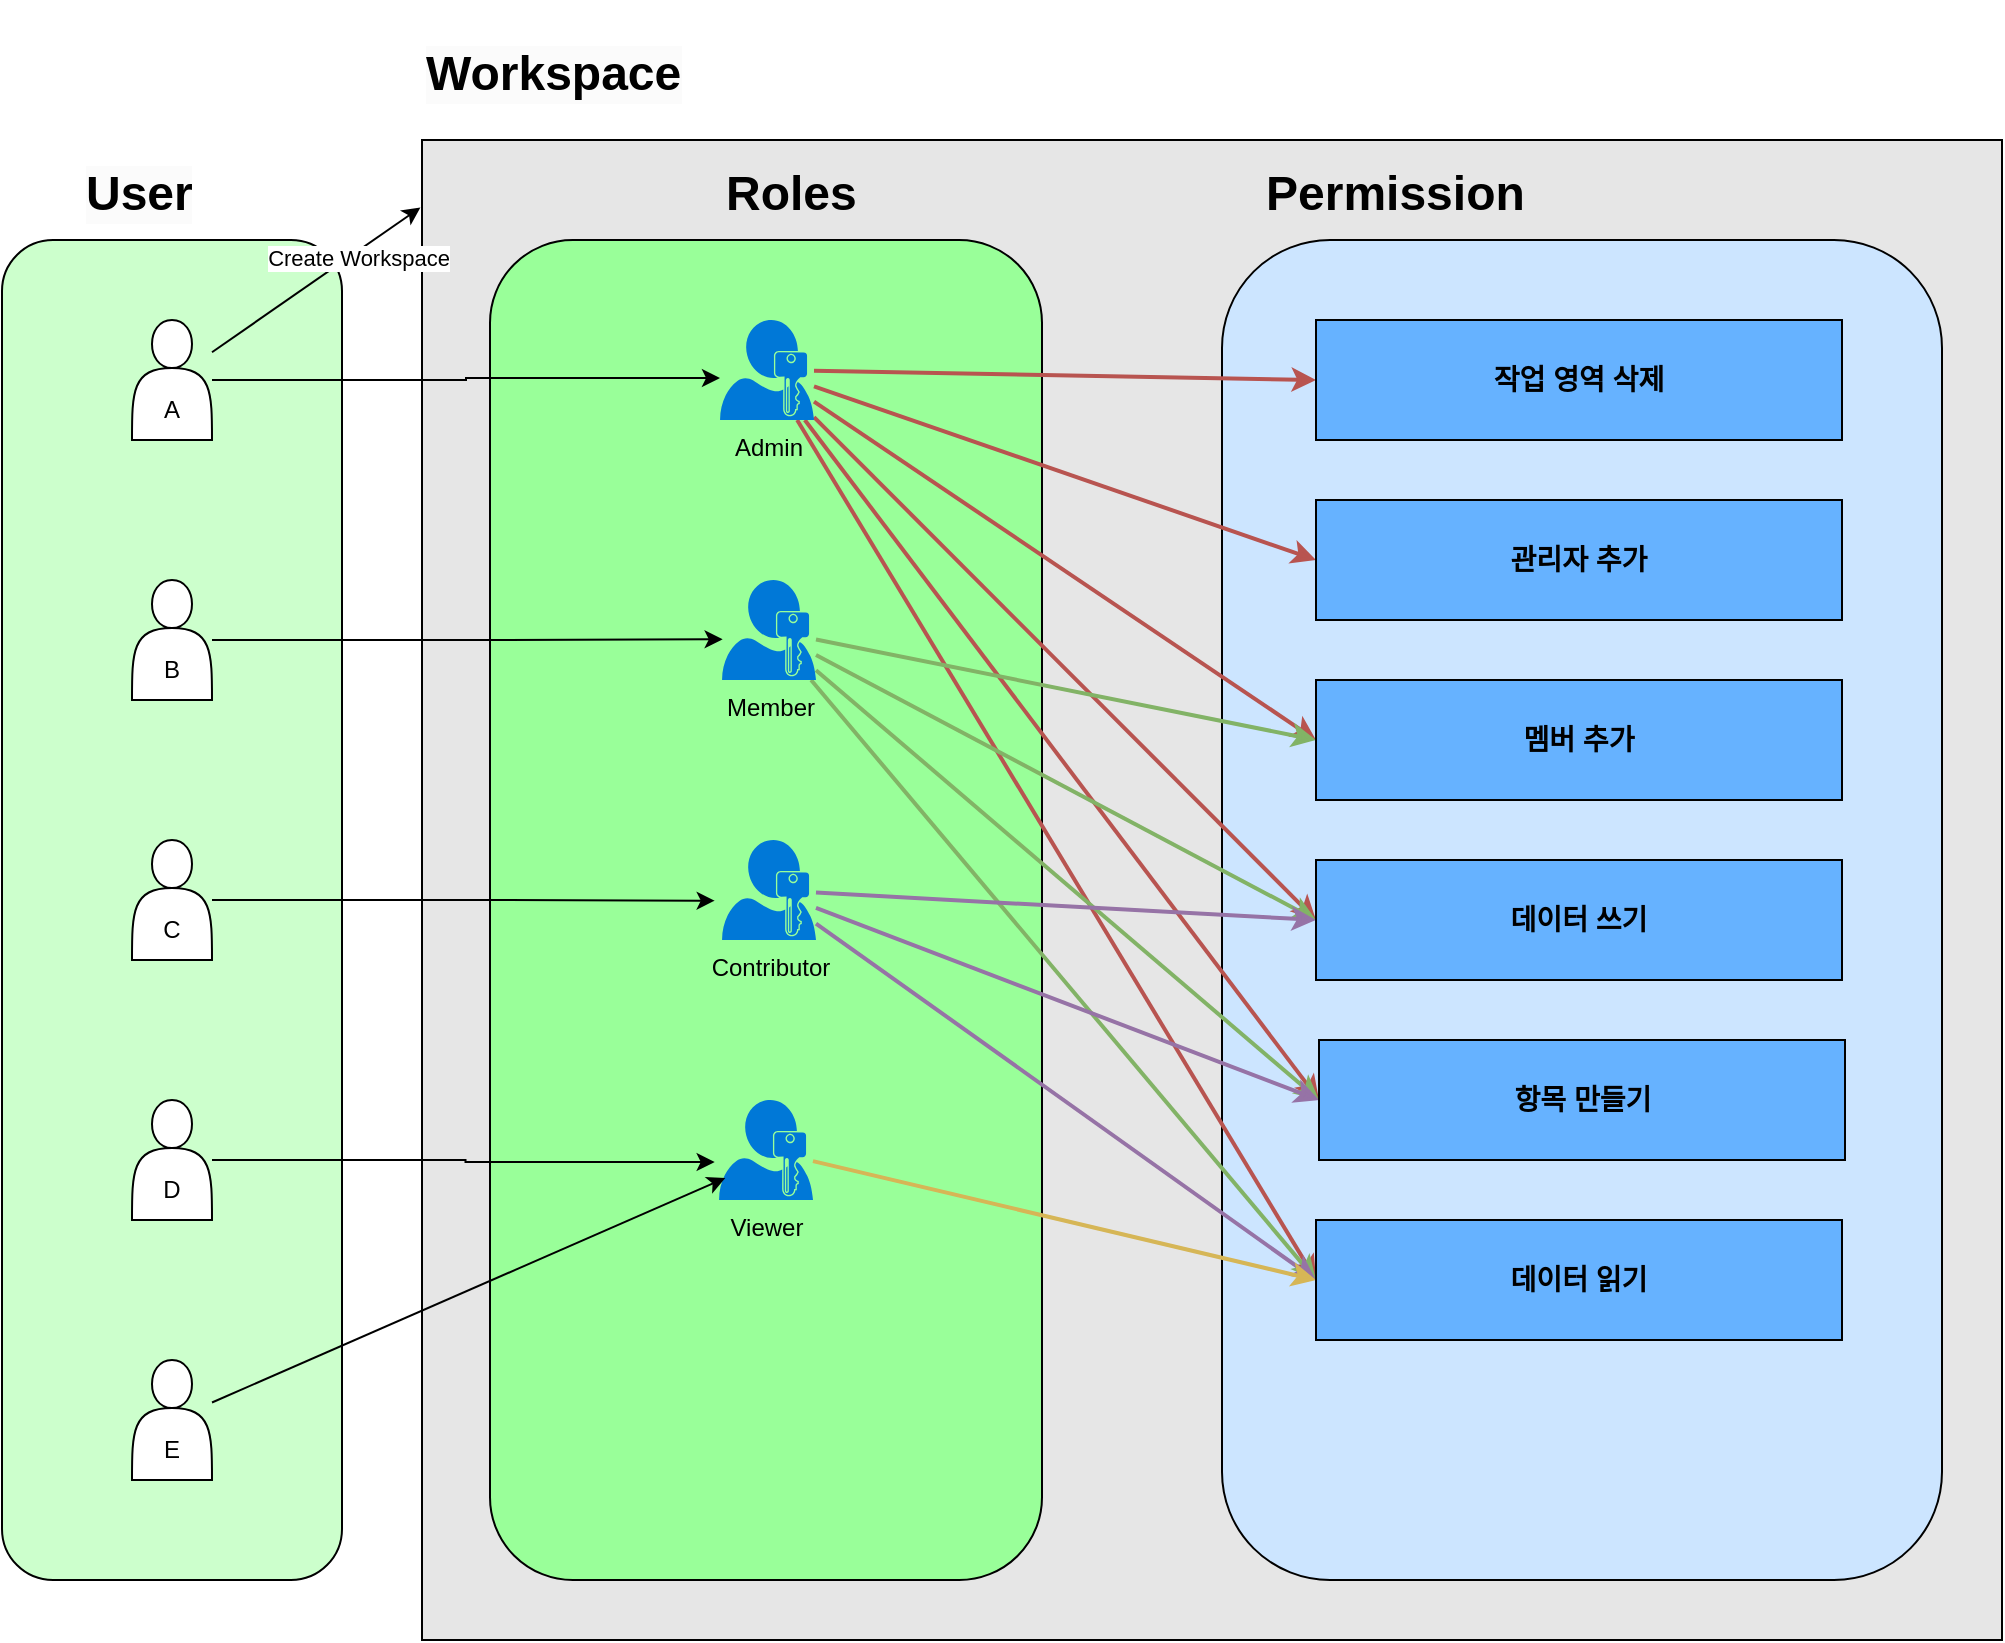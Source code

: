 <mxfile version="24.7.5">
  <diagram id="C5RBs43oDa-KdzZeNtuy" name="Page-1">
    <mxGraphModel dx="1055" dy="2664" grid="1" gridSize="10" guides="1" tooltips="1" connect="1" arrows="1" fold="1" page="1" pageScale="1" pageWidth="827" pageHeight="1169" math="0" shadow="0">
      <root>
        <mxCell id="WIyWlLk6GJQsqaUBKTNV-0" />
        <mxCell id="WIyWlLk6GJQsqaUBKTNV-1" parent="WIyWlLk6GJQsqaUBKTNV-0" />
        <mxCell id="01DJWnZgURoAhNYo8FKA-139" value="" style="rounded=0;whiteSpace=wrap;html=1;fillColor=#E6E6E6;" vertex="1" parent="WIyWlLk6GJQsqaUBKTNV-1">
          <mxGeometry x="210" y="30" width="790" height="750" as="geometry" />
        </mxCell>
        <mxCell id="01DJWnZgURoAhNYo8FKA-58" value="&lt;h1 style=&quot;forced-color-adjust: none; color: rgb(0, 0, 0); font-family: Helvetica; font-style: normal; font-variant-ligatures: normal; font-variant-caps: normal; letter-spacing: normal; orphans: 2; text-align: center; text-indent: 0px; text-transform: none; widows: 2; word-spacing: 0px; -webkit-text-stroke-width: 0px; white-space: normal; background-color: rgb(251, 251, 251); text-decoration-thickness: initial; text-decoration-style: initial; text-decoration-color: initial;&quot;&gt;User&lt;/h1&gt;" style="text;whiteSpace=wrap;html=1;" vertex="1" parent="WIyWlLk6GJQsqaUBKTNV-1">
          <mxGeometry x="40" y="20" width="160" height="80" as="geometry" />
        </mxCell>
        <mxCell id="01DJWnZgURoAhNYo8FKA-59" value="&lt;h1 style=&quot;forced-color-adjust: none; color: rgb(0, 0, 0); font-family: Helvetica; font-style: normal; font-variant-ligatures: normal; font-variant-caps: normal; letter-spacing: normal; orphans: 2; text-align: center; text-indent: 0px; text-transform: none; widows: 2; word-spacing: 0px; -webkit-text-stroke-width: 0px; white-space: normal; text-decoration-thickness: initial; text-decoration-style: initial; text-decoration-color: initial;&quot;&gt;Roles&lt;/h1&gt;" style="text;whiteSpace=wrap;html=1;" vertex="1" parent="WIyWlLk6GJQsqaUBKTNV-1">
          <mxGeometry x="360" y="20" width="160" height="80" as="geometry" />
        </mxCell>
        <mxCell id="01DJWnZgURoAhNYo8FKA-60" value="&lt;h1 style=&quot;forced-color-adjust: none; color: rgb(0, 0, 0); font-family: Helvetica; font-style: normal; font-variant-ligatures: normal; font-variant-caps: normal; letter-spacing: normal; orphans: 2; text-align: center; text-indent: 0px; text-transform: none; widows: 2; word-spacing: 0px; -webkit-text-stroke-width: 0px; white-space: normal; text-decoration-thickness: initial; text-decoration-style: initial; text-decoration-color: initial;&quot;&gt;Permission&lt;/h1&gt;" style="text;whiteSpace=wrap;html=1;" vertex="1" parent="WIyWlLk6GJQsqaUBKTNV-1">
          <mxGeometry x="630" y="20" width="160" height="80" as="geometry" />
        </mxCell>
        <mxCell id="01DJWnZgURoAhNYo8FKA-63" value="" style="rounded=1;whiteSpace=wrap;html=1;fillColor=#CCFFCC;" vertex="1" parent="WIyWlLk6GJQsqaUBKTNV-1">
          <mxGeometry y="80" width="170" height="670" as="geometry" />
        </mxCell>
        <mxCell id="01DJWnZgURoAhNYo8FKA-64" value="" style="rounded=1;whiteSpace=wrap;html=1;fillColor=#99FF99;" vertex="1" parent="WIyWlLk6GJQsqaUBKTNV-1">
          <mxGeometry x="244" y="80" width="276" height="670" as="geometry" />
        </mxCell>
        <mxCell id="01DJWnZgURoAhNYo8FKA-65" value="" style="rounded=1;whiteSpace=wrap;html=1;fillColor=#CCE5FF;" vertex="1" parent="WIyWlLk6GJQsqaUBKTNV-1">
          <mxGeometry x="610" y="80" width="360" height="670" as="geometry" />
        </mxCell>
        <mxCell id="01DJWnZgURoAhNYo8FKA-66" value="&lt;div&gt;&lt;br&gt;&lt;/div&gt;&lt;div&gt;&lt;br&gt;&lt;/div&gt;&lt;div&gt;A&lt;/div&gt;" style="shape=actor;whiteSpace=wrap;html=1;" vertex="1" parent="WIyWlLk6GJQsqaUBKTNV-1">
          <mxGeometry x="65" y="120" width="40" height="60" as="geometry" />
        </mxCell>
        <mxCell id="01DJWnZgURoAhNYo8FKA-67" value="&lt;div&gt;&lt;br&gt;&lt;/div&gt;&lt;div&gt;&lt;br&gt;&lt;/div&gt;&lt;div&gt;B&lt;/div&gt;" style="shape=actor;whiteSpace=wrap;html=1;" vertex="1" parent="WIyWlLk6GJQsqaUBKTNV-1">
          <mxGeometry x="65" y="250" width="40" height="60" as="geometry" />
        </mxCell>
        <mxCell id="01DJWnZgURoAhNYo8FKA-68" value="&lt;div&gt;&lt;br&gt;&lt;/div&gt;&lt;div&gt;&lt;br&gt;&lt;/div&gt;&lt;div&gt;C&lt;/div&gt;" style="shape=actor;whiteSpace=wrap;html=1;" vertex="1" parent="WIyWlLk6GJQsqaUBKTNV-1">
          <mxGeometry x="65" y="380" width="40" height="60" as="geometry" />
        </mxCell>
        <mxCell id="01DJWnZgURoAhNYo8FKA-69" value="&lt;div&gt;&lt;br&gt;&lt;/div&gt;&lt;div&gt;&lt;br&gt;&lt;/div&gt;&lt;div&gt;D&lt;/div&gt;" style="shape=actor;whiteSpace=wrap;html=1;" vertex="1" parent="WIyWlLk6GJQsqaUBKTNV-1">
          <mxGeometry x="65" y="510" width="40" height="60" as="geometry" />
        </mxCell>
        <mxCell id="01DJWnZgURoAhNYo8FKA-79" style="rounded=0;orthogonalLoop=1;jettySize=auto;html=1;strokeColor=none;" edge="1" parent="WIyWlLk6GJQsqaUBKTNV-1" source="01DJWnZgURoAhNYo8FKA-70" target="01DJWnZgURoAhNYo8FKA-74">
          <mxGeometry relative="1" as="geometry" />
        </mxCell>
        <mxCell id="01DJWnZgURoAhNYo8FKA-70" value="&lt;div&gt;&lt;br&gt;&lt;/div&gt;&lt;div&gt;&lt;br&gt;&lt;/div&gt;&lt;div&gt;E&lt;/div&gt;" style="shape=actor;whiteSpace=wrap;html=1;" vertex="1" parent="WIyWlLk6GJQsqaUBKTNV-1">
          <mxGeometry x="65" y="640" width="40" height="60" as="geometry" />
        </mxCell>
        <mxCell id="01DJWnZgURoAhNYo8FKA-121" style="rounded=0;orthogonalLoop=1;jettySize=auto;html=1;entryX=0;entryY=0.5;entryDx=0;entryDy=0;fillColor=#f8cecc;strokeColor=#b85450;strokeWidth=2;" edge="1" parent="WIyWlLk6GJQsqaUBKTNV-1" source="01DJWnZgURoAhNYo8FKA-71" target="01DJWnZgURoAhNYo8FKA-113">
          <mxGeometry relative="1" as="geometry" />
        </mxCell>
        <mxCell id="01DJWnZgURoAhNYo8FKA-122" style="rounded=0;orthogonalLoop=1;jettySize=auto;html=1;entryX=0;entryY=0.5;entryDx=0;entryDy=0;fillColor=#f8cecc;strokeColor=#b85450;strokeWidth=2;" edge="1" parent="WIyWlLk6GJQsqaUBKTNV-1" source="01DJWnZgURoAhNYo8FKA-71" target="01DJWnZgURoAhNYo8FKA-115">
          <mxGeometry relative="1" as="geometry" />
        </mxCell>
        <mxCell id="01DJWnZgURoAhNYo8FKA-123" style="rounded=0;orthogonalLoop=1;jettySize=auto;html=1;entryX=0;entryY=0.5;entryDx=0;entryDy=0;fillColor=#f8cecc;strokeColor=#b85450;strokeWidth=2;" edge="1" parent="WIyWlLk6GJQsqaUBKTNV-1" source="01DJWnZgURoAhNYo8FKA-71" target="01DJWnZgURoAhNYo8FKA-116">
          <mxGeometry relative="1" as="geometry" />
        </mxCell>
        <mxCell id="01DJWnZgURoAhNYo8FKA-124" style="rounded=0;orthogonalLoop=1;jettySize=auto;html=1;entryX=0;entryY=0.5;entryDx=0;entryDy=0;fillColor=#f8cecc;strokeColor=#b85450;strokeWidth=2;" edge="1" parent="WIyWlLk6GJQsqaUBKTNV-1" source="01DJWnZgURoAhNYo8FKA-71" target="01DJWnZgURoAhNYo8FKA-117">
          <mxGeometry relative="1" as="geometry" />
        </mxCell>
        <mxCell id="01DJWnZgURoAhNYo8FKA-125" style="rounded=0;orthogonalLoop=1;jettySize=auto;html=1;entryX=0;entryY=0.5;entryDx=0;entryDy=0;fillColor=#f8cecc;strokeColor=#b85450;strokeWidth=2;" edge="1" parent="WIyWlLk6GJQsqaUBKTNV-1" source="01DJWnZgURoAhNYo8FKA-71" target="01DJWnZgURoAhNYo8FKA-118">
          <mxGeometry relative="1" as="geometry" />
        </mxCell>
        <mxCell id="01DJWnZgURoAhNYo8FKA-126" style="rounded=0;orthogonalLoop=1;jettySize=auto;html=1;entryX=0;entryY=0.5;entryDx=0;entryDy=0;fillColor=#f8cecc;strokeColor=#b85450;strokeWidth=2;" edge="1" parent="WIyWlLk6GJQsqaUBKTNV-1" source="01DJWnZgURoAhNYo8FKA-71" target="01DJWnZgURoAhNYo8FKA-119">
          <mxGeometry relative="1" as="geometry" />
        </mxCell>
        <mxCell id="01DJWnZgURoAhNYo8FKA-71" value="&lt;div&gt;Admin&lt;/div&gt;" style="sketch=0;aspect=fixed;pointerEvents=1;shadow=0;dashed=0;html=1;strokeColor=none;labelPosition=center;verticalLabelPosition=bottom;verticalAlign=top;align=center;shape=mxgraph.mscae.enterprise.user_permissions;fillColor=#0078D7;" vertex="1" parent="WIyWlLk6GJQsqaUBKTNV-1">
          <mxGeometry x="359" y="120" width="47" height="50" as="geometry" />
        </mxCell>
        <mxCell id="01DJWnZgURoAhNYo8FKA-127" style="rounded=0;orthogonalLoop=1;jettySize=auto;html=1;entryX=0;entryY=0.5;entryDx=0;entryDy=0;fillColor=#d5e8d4;strokeColor=#82b366;strokeWidth=2;" edge="1" parent="WIyWlLk6GJQsqaUBKTNV-1" source="01DJWnZgURoAhNYo8FKA-72" target="01DJWnZgURoAhNYo8FKA-116">
          <mxGeometry relative="1" as="geometry" />
        </mxCell>
        <mxCell id="01DJWnZgURoAhNYo8FKA-128" style="rounded=0;orthogonalLoop=1;jettySize=auto;html=1;entryX=0;entryY=0.5;entryDx=0;entryDy=0;fillColor=#d5e8d4;strokeColor=#82b366;strokeWidth=2;" edge="1" parent="WIyWlLk6GJQsqaUBKTNV-1" source="01DJWnZgURoAhNYo8FKA-72" target="01DJWnZgURoAhNYo8FKA-117">
          <mxGeometry relative="1" as="geometry" />
        </mxCell>
        <mxCell id="01DJWnZgURoAhNYo8FKA-129" style="rounded=0;orthogonalLoop=1;jettySize=auto;html=1;entryX=0;entryY=0.5;entryDx=0;entryDy=0;fillColor=#d5e8d4;strokeColor=#82b366;strokeWidth=2;" edge="1" parent="WIyWlLk6GJQsqaUBKTNV-1" source="01DJWnZgURoAhNYo8FKA-72" target="01DJWnZgURoAhNYo8FKA-118">
          <mxGeometry relative="1" as="geometry" />
        </mxCell>
        <mxCell id="01DJWnZgURoAhNYo8FKA-130" style="rounded=0;orthogonalLoop=1;jettySize=auto;html=1;entryX=0;entryY=0.5;entryDx=0;entryDy=0;fillColor=#d5e8d4;strokeColor=#82b366;strokeWidth=2;" edge="1" parent="WIyWlLk6GJQsqaUBKTNV-1" source="01DJWnZgURoAhNYo8FKA-72" target="01DJWnZgURoAhNYo8FKA-119">
          <mxGeometry relative="1" as="geometry" />
        </mxCell>
        <mxCell id="01DJWnZgURoAhNYo8FKA-72" value="Member" style="sketch=0;aspect=fixed;pointerEvents=1;shadow=0;dashed=0;html=1;strokeColor=none;labelPosition=center;verticalLabelPosition=bottom;verticalAlign=top;align=center;shape=mxgraph.mscae.enterprise.user_permissions;fillColor=#0078D7;" vertex="1" parent="WIyWlLk6GJQsqaUBKTNV-1">
          <mxGeometry x="360" y="250" width="47" height="50" as="geometry" />
        </mxCell>
        <mxCell id="01DJWnZgURoAhNYo8FKA-131" style="rounded=0;orthogonalLoop=1;jettySize=auto;html=1;entryX=0;entryY=0.5;entryDx=0;entryDy=0;fillColor=#e1d5e7;strokeColor=#9673a6;strokeWidth=2;" edge="1" parent="WIyWlLk6GJQsqaUBKTNV-1" source="01DJWnZgURoAhNYo8FKA-73" target="01DJWnZgURoAhNYo8FKA-117">
          <mxGeometry relative="1" as="geometry" />
        </mxCell>
        <mxCell id="01DJWnZgURoAhNYo8FKA-132" style="rounded=0;orthogonalLoop=1;jettySize=auto;html=1;entryX=0;entryY=0.5;entryDx=0;entryDy=0;fillColor=#e1d5e7;strokeColor=#9673a6;strokeWidth=2;" edge="1" parent="WIyWlLk6GJQsqaUBKTNV-1" source="01DJWnZgURoAhNYo8FKA-73" target="01DJWnZgURoAhNYo8FKA-118">
          <mxGeometry relative="1" as="geometry" />
        </mxCell>
        <mxCell id="01DJWnZgURoAhNYo8FKA-133" style="rounded=0;orthogonalLoop=1;jettySize=auto;html=1;entryX=0;entryY=0.5;entryDx=0;entryDy=0;fillColor=#e1d5e7;strokeColor=#9673a6;strokeWidth=2;" edge="1" parent="WIyWlLk6GJQsqaUBKTNV-1" source="01DJWnZgURoAhNYo8FKA-73" target="01DJWnZgURoAhNYo8FKA-119">
          <mxGeometry relative="1" as="geometry" />
        </mxCell>
        <mxCell id="01DJWnZgURoAhNYo8FKA-73" value="Contributor" style="sketch=0;aspect=fixed;pointerEvents=1;shadow=0;dashed=0;html=1;strokeColor=none;labelPosition=center;verticalLabelPosition=bottom;verticalAlign=top;align=center;shape=mxgraph.mscae.enterprise.user_permissions;fillColor=#0078D7;" vertex="1" parent="WIyWlLk6GJQsqaUBKTNV-1">
          <mxGeometry x="360" y="380" width="47" height="50" as="geometry" />
        </mxCell>
        <mxCell id="01DJWnZgURoAhNYo8FKA-134" style="rounded=0;orthogonalLoop=1;jettySize=auto;html=1;entryX=0;entryY=0.5;entryDx=0;entryDy=0;fillColor=#fff2cc;strokeColor=#d6b656;strokeWidth=2;" edge="1" parent="WIyWlLk6GJQsqaUBKTNV-1" source="01DJWnZgURoAhNYo8FKA-74" target="01DJWnZgURoAhNYo8FKA-119">
          <mxGeometry relative="1" as="geometry" />
        </mxCell>
        <mxCell id="01DJWnZgURoAhNYo8FKA-74" value="&lt;div&gt;Viewer&lt;/div&gt;" style="sketch=0;aspect=fixed;pointerEvents=1;shadow=0;dashed=0;html=1;strokeColor=none;labelPosition=center;verticalLabelPosition=bottom;verticalAlign=top;align=center;shape=mxgraph.mscae.enterprise.user_permissions;fillColor=#0078D7;" vertex="1" parent="WIyWlLk6GJQsqaUBKTNV-1">
          <mxGeometry x="358.5" y="510" width="47" height="50" as="geometry" />
        </mxCell>
        <mxCell id="01DJWnZgURoAhNYo8FKA-75" style="edgeStyle=orthogonalEdgeStyle;rounded=0;orthogonalLoop=1;jettySize=auto;html=1;entryX=0;entryY=0.58;entryDx=0;entryDy=0;entryPerimeter=0;" edge="1" parent="WIyWlLk6GJQsqaUBKTNV-1" source="01DJWnZgURoAhNYo8FKA-66" target="01DJWnZgURoAhNYo8FKA-71">
          <mxGeometry relative="1" as="geometry" />
        </mxCell>
        <mxCell id="01DJWnZgURoAhNYo8FKA-76" style="edgeStyle=orthogonalEdgeStyle;rounded=0;orthogonalLoop=1;jettySize=auto;html=1;entryX=0.007;entryY=0.593;entryDx=0;entryDy=0;entryPerimeter=0;" edge="1" parent="WIyWlLk6GJQsqaUBKTNV-1" source="01DJWnZgURoAhNYo8FKA-67" target="01DJWnZgURoAhNYo8FKA-72">
          <mxGeometry relative="1" as="geometry" />
        </mxCell>
        <mxCell id="01DJWnZgURoAhNYo8FKA-77" style="edgeStyle=orthogonalEdgeStyle;rounded=0;orthogonalLoop=1;jettySize=auto;html=1;entryX=-0.078;entryY=0.607;entryDx=0;entryDy=0;entryPerimeter=0;" edge="1" parent="WIyWlLk6GJQsqaUBKTNV-1" source="01DJWnZgURoAhNYo8FKA-68" target="01DJWnZgURoAhNYo8FKA-73">
          <mxGeometry relative="1" as="geometry" />
        </mxCell>
        <mxCell id="01DJWnZgURoAhNYo8FKA-78" style="edgeStyle=orthogonalEdgeStyle;rounded=0;orthogonalLoop=1;jettySize=auto;html=1;entryX=-0.046;entryY=0.62;entryDx=0;entryDy=0;entryPerimeter=0;" edge="1" parent="WIyWlLk6GJQsqaUBKTNV-1" source="01DJWnZgURoAhNYo8FKA-69" target="01DJWnZgURoAhNYo8FKA-74">
          <mxGeometry relative="1" as="geometry" />
        </mxCell>
        <mxCell id="01DJWnZgURoAhNYo8FKA-80" style="rounded=0;orthogonalLoop=1;jettySize=auto;html=1;entryX=0.067;entryY=0.78;entryDx=0;entryDy=0;entryPerimeter=0;" edge="1" parent="WIyWlLk6GJQsqaUBKTNV-1" source="01DJWnZgURoAhNYo8FKA-70" target="01DJWnZgURoAhNYo8FKA-74">
          <mxGeometry relative="1" as="geometry" />
        </mxCell>
        <mxCell id="01DJWnZgURoAhNYo8FKA-113" value="&lt;h3&gt;작업 영역 삭제&lt;/h3&gt;" style="rounded=0;whiteSpace=wrap;html=1;fillColor=#66B2FF;" vertex="1" parent="WIyWlLk6GJQsqaUBKTNV-1">
          <mxGeometry x="657" y="120" width="263" height="60" as="geometry" />
        </mxCell>
        <mxCell id="01DJWnZgURoAhNYo8FKA-115" value="&lt;h3&gt;관리자 추가&lt;/h3&gt;" style="rounded=0;whiteSpace=wrap;html=1;fillColor=#66B2FF;" vertex="1" parent="WIyWlLk6GJQsqaUBKTNV-1">
          <mxGeometry x="657" y="210" width="263" height="60" as="geometry" />
        </mxCell>
        <mxCell id="01DJWnZgURoAhNYo8FKA-116" value="&lt;h3&gt;멤버 추가&lt;/h3&gt;" style="rounded=0;whiteSpace=wrap;html=1;fillColor=#66B2FF;" vertex="1" parent="WIyWlLk6GJQsqaUBKTNV-1">
          <mxGeometry x="657" y="300" width="263" height="60" as="geometry" />
        </mxCell>
        <mxCell id="01DJWnZgURoAhNYo8FKA-117" value="&lt;h3&gt;데이터 쓰기&lt;/h3&gt;" style="rounded=0;whiteSpace=wrap;html=1;fillColor=#66B2FF;" vertex="1" parent="WIyWlLk6GJQsqaUBKTNV-1">
          <mxGeometry x="657" y="390" width="263" height="60" as="geometry" />
        </mxCell>
        <mxCell id="01DJWnZgURoAhNYo8FKA-118" value="&lt;h3&gt;항목 만들기&lt;/h3&gt;" style="rounded=0;whiteSpace=wrap;html=1;fillColor=#66B2FF;" vertex="1" parent="WIyWlLk6GJQsqaUBKTNV-1">
          <mxGeometry x="658.5" y="480" width="263" height="60" as="geometry" />
        </mxCell>
        <mxCell id="01DJWnZgURoAhNYo8FKA-119" value="&lt;h3&gt;데이터 읽기&lt;/h3&gt;" style="rounded=0;whiteSpace=wrap;html=1;fillColor=#66B2FF;" vertex="1" parent="WIyWlLk6GJQsqaUBKTNV-1">
          <mxGeometry x="657" y="570" width="263" height="60" as="geometry" />
        </mxCell>
        <mxCell id="01DJWnZgURoAhNYo8FKA-140" value="&lt;h1 style=&quot;forced-color-adjust: none; color: rgb(0, 0, 0); font-family: Helvetica; font-style: normal; font-variant-ligatures: normal; font-variant-caps: normal; letter-spacing: normal; orphans: 2; text-align: center; text-indent: 0px; text-transform: none; widows: 2; word-spacing: 0px; -webkit-text-stroke-width: 0px; white-space: normal; background-color: rgb(251, 251, 251); text-decoration-thickness: initial; text-decoration-style: initial; text-decoration-color: initial;&quot;&gt;Workspace&lt;/h1&gt;" style="text;whiteSpace=wrap;html=1;" vertex="1" parent="WIyWlLk6GJQsqaUBKTNV-1">
          <mxGeometry x="210" y="-40" width="160" height="80" as="geometry" />
        </mxCell>
        <mxCell id="01DJWnZgURoAhNYo8FKA-141" style="rounded=0;orthogonalLoop=1;jettySize=auto;html=1;entryX=-0.001;entryY=0.045;entryDx=0;entryDy=0;entryPerimeter=0;" edge="1" parent="WIyWlLk6GJQsqaUBKTNV-1" source="01DJWnZgURoAhNYo8FKA-66" target="01DJWnZgURoAhNYo8FKA-139">
          <mxGeometry relative="1" as="geometry" />
        </mxCell>
        <mxCell id="01DJWnZgURoAhNYo8FKA-142" value="Create Workspace" style="edgeLabel;html=1;align=center;verticalAlign=middle;resizable=0;points=[];" vertex="1" connectable="0" parent="01DJWnZgURoAhNYo8FKA-141">
          <mxGeometry x="0.37" y="-3" relative="1" as="geometry">
            <mxPoint as="offset" />
          </mxGeometry>
        </mxCell>
      </root>
    </mxGraphModel>
  </diagram>
</mxfile>
